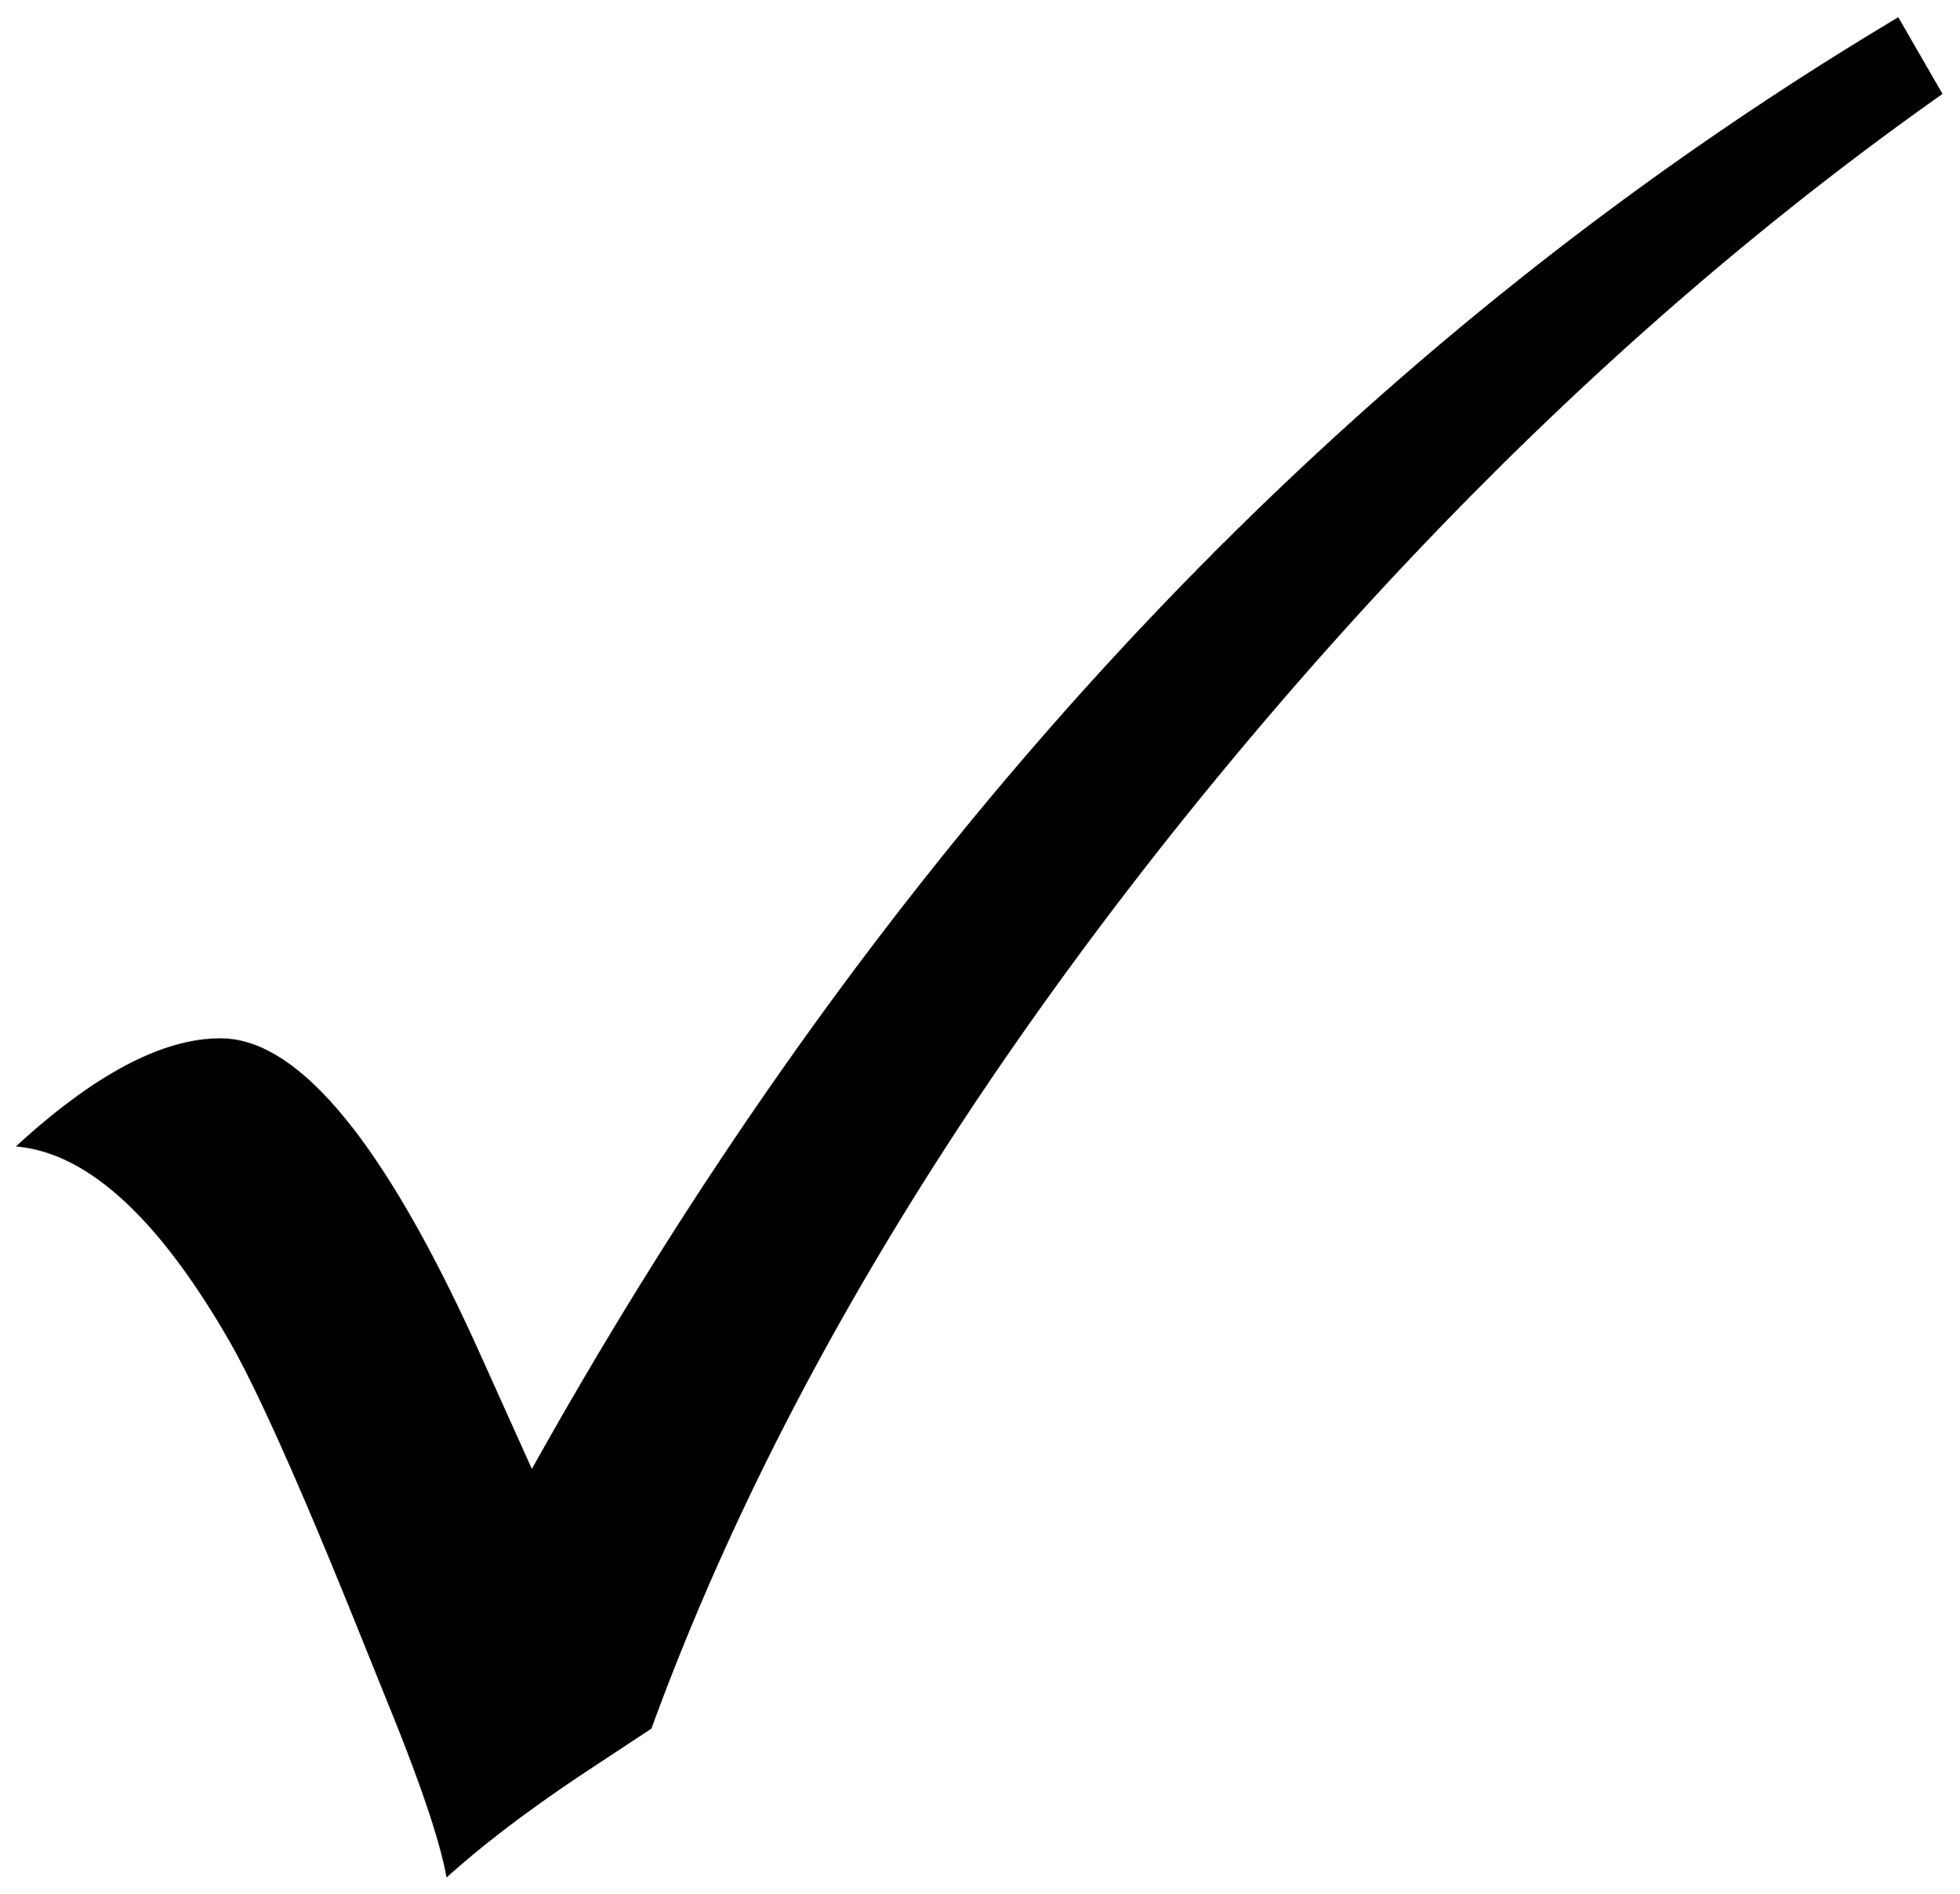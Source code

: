 


\begin{tikzpicture}[y=0.80pt, x=0.80pt, yscale=-1.0, xscale=1.0, inner sep=0pt, outer sep=0pt]
\begin{scope}[shift={(100.0,2042.0)},nonzero rule]
  \path[draw=.,fill=.,line width=1.600pt] (1494.0,-1516.0) ..
    controls (1303.333,-1381.333) and (1125.667,-1211.333) ..
    (961.0,-1006.0) .. controls (790.333,-792.667) and
    (666.667,-581.0) .. (590.0,-371.0) -- (546.0,-342.0) ..
    controls (506.667,-316.0) and (474.0,-291.333) .. (448.0,-268.0)
    .. controls (443.333,-292.667) and (430.333,-331.333) ..
    (409.0,-384.0) -- (386.0,-441.0) .. controls (347.333,-537.0)
    and (318.0,-603.0) .. (298.0,-639.0) .. controls
    (248.0,-727.0) and (198.0,-773.667) .. (148.0,-779.0) ..
    controls (202.0,-828.333) and (249.0,-853.0) .. (289.0,-853.0)
    .. controls (343.667,-853.0) and (404.333,-778.667) ..
    (471.0,-630.0) -- (507.0,-550.0) .. controls (755.667,-996.0)
    and (1074.667,-1335.333) .. (1464.0,-1568.0) -- (1494.0,-1516.0)
    -- cycle;
\end{scope}

\end{tikzpicture}

